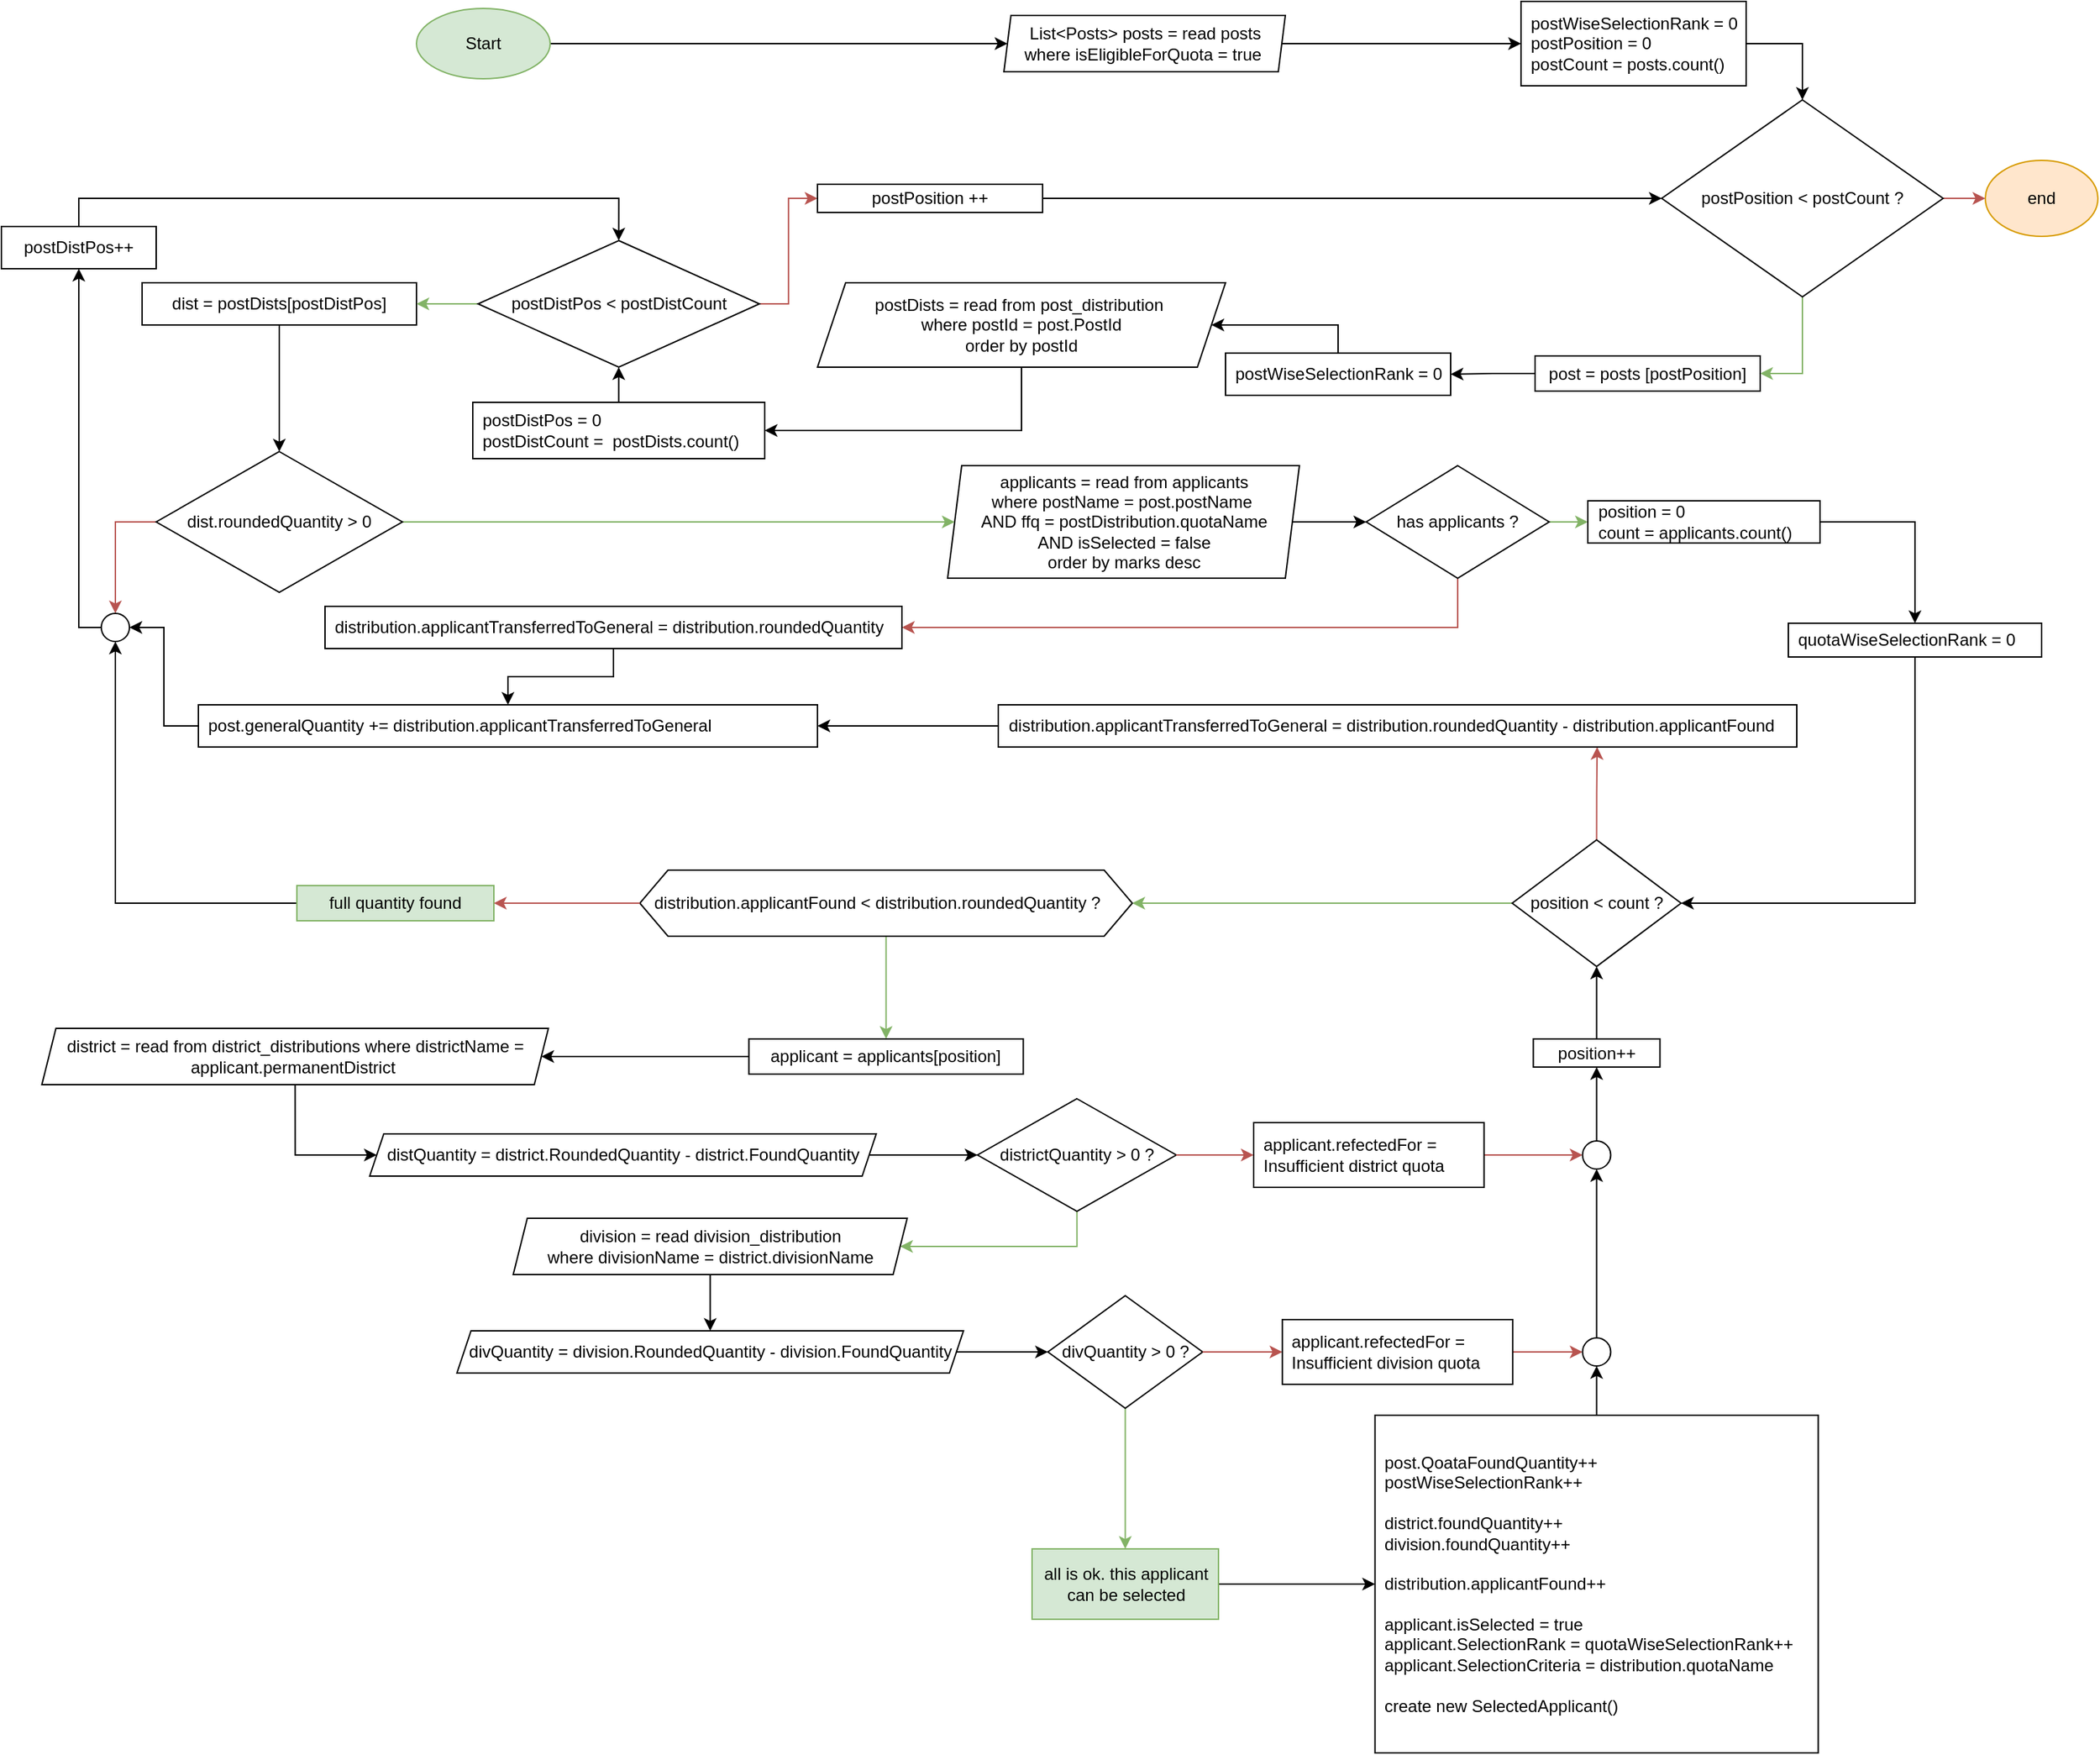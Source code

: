 <mxfile version="13.9.9" type="device"><diagram id="9UJMBM8zTuY1LgtH3UNk" name="Page-1"><mxGraphModel dx="2484" dy="1966" grid="1" gridSize="10" guides="1" tooltips="1" connect="1" arrows="1" fold="1" page="1" pageScale="1" pageWidth="850" pageHeight="1100" math="0" shadow="0"><root><mxCell id="0"/><mxCell id="1" parent="0"/><mxCell id="FHTp7uC5jlHnjgan6pRd-61" style="edgeStyle=orthogonalEdgeStyle;rounded=0;orthogonalLoop=1;jettySize=auto;html=1;exitX=1;exitY=0.5;exitDx=0;exitDy=0;" edge="1" parent="1" source="FHTp7uC5jlHnjgan6pRd-1" target="FHTp7uC5jlHnjgan6pRd-2"><mxGeometry relative="1" as="geometry"/></mxCell><mxCell id="FHTp7uC5jlHnjgan6pRd-1" value="Start" style="ellipse;whiteSpace=wrap;html=1;fillColor=#d5e8d4;strokeColor=#82b366;" vertex="1" parent="1"><mxGeometry x="-505" y="-395" width="95" height="50" as="geometry"/></mxCell><mxCell id="FHTp7uC5jlHnjgan6pRd-147" style="edgeStyle=orthogonalEdgeStyle;rounded=0;orthogonalLoop=1;jettySize=auto;html=1;exitX=1;exitY=0.5;exitDx=0;exitDy=0;entryX=0;entryY=0.5;entryDx=0;entryDy=0;" edge="1" parent="1" source="FHTp7uC5jlHnjgan6pRd-2" target="FHTp7uC5jlHnjgan6pRd-98"><mxGeometry relative="1" as="geometry"/></mxCell><mxCell id="FHTp7uC5jlHnjgan6pRd-2" value="List&amp;lt;Posts&amp;gt; posts = read posts where isEligibleForQuota = true&amp;nbsp;" style="shape=parallelogram;perimeter=parallelogramPerimeter;whiteSpace=wrap;html=1;fixedSize=1;size=5;" vertex="1" parent="1"><mxGeometry x="-87.5" y="-390" width="200" height="40" as="geometry"/></mxCell><mxCell id="FHTp7uC5jlHnjgan6pRd-16" value="applicant = applicants[position]" style="rounded=0;whiteSpace=wrap;html=1;" vertex="1" parent="1"><mxGeometry x="-268.75" y="337.5" width="195" height="25" as="geometry"/></mxCell><mxCell id="FHTp7uC5jlHnjgan6pRd-160" style="edgeStyle=orthogonalEdgeStyle;rounded=0;orthogonalLoop=1;jettySize=auto;html=1;exitX=0.5;exitY=1;exitDx=0;exitDy=0;entryX=0;entryY=0.5;entryDx=0;entryDy=0;" edge="1" parent="1" source="FHTp7uC5jlHnjgan6pRd-22" target="FHTp7uC5jlHnjgan6pRd-24"><mxGeometry relative="1" as="geometry"><Array as="points"><mxPoint x="-591.25" y="420"/></Array></mxGeometry></mxCell><mxCell id="FHTp7uC5jlHnjgan6pRd-22" value="district = read from district_distributions where districtName = applicant.permanentDistrict&amp;nbsp;" style="shape=parallelogram;perimeter=parallelogramPerimeter;whiteSpace=wrap;html=1;fixedSize=1;size=10;" vertex="1" parent="1"><mxGeometry x="-771.25" y="330" width="360" height="40" as="geometry"/></mxCell><mxCell id="FHTp7uC5jlHnjgan6pRd-27" style="edgeStyle=orthogonalEdgeStyle;rounded=0;orthogonalLoop=1;jettySize=auto;html=1;exitX=1;exitY=0.5;exitDx=0;exitDy=0;entryX=0;entryY=0.5;entryDx=0;entryDy=0;" edge="1" parent="1" source="FHTp7uC5jlHnjgan6pRd-24" target="FHTp7uC5jlHnjgan6pRd-26"><mxGeometry relative="1" as="geometry"/></mxCell><mxCell id="FHTp7uC5jlHnjgan6pRd-24" value="distQuantity = district.RoundedQuantity - district.FoundQuantity" style="shape=parallelogram;perimeter=parallelogramPerimeter;whiteSpace=wrap;html=1;fixedSize=1;size=10;" vertex="1" parent="1"><mxGeometry x="-538.25" y="405" width="360" height="30" as="geometry"/></mxCell><mxCell id="FHTp7uC5jlHnjgan6pRd-48" style="edgeStyle=orthogonalEdgeStyle;rounded=0;orthogonalLoop=1;jettySize=auto;html=1;entryX=0;entryY=0.5;entryDx=0;entryDy=0;fillColor=#f8cecc;strokeColor=#b85450;exitX=1;exitY=0.5;exitDx=0;exitDy=0;" edge="1" parent="1" source="FHTp7uC5jlHnjgan6pRd-164" target="FHTp7uC5jlHnjgan6pRd-46"><mxGeometry relative="1" as="geometry"><mxPoint x="3.75" y="1205" as="sourcePoint"/></mxGeometry></mxCell><mxCell id="FHTp7uC5jlHnjgan6pRd-153" style="edgeStyle=orthogonalEdgeStyle;rounded=0;orthogonalLoop=1;jettySize=auto;html=1;entryX=1;entryY=0.5;entryDx=0;entryDy=0;exitX=0.5;exitY=1;exitDx=0;exitDy=0;fillColor=#d5e8d4;strokeColor=#82b366;" edge="1" parent="1" source="FHTp7uC5jlHnjgan6pRd-26" target="FHTp7uC5jlHnjgan6pRd-28"><mxGeometry relative="1" as="geometry"><Array as="points"><mxPoint x="-35.25" y="485"/></Array></mxGeometry></mxCell><mxCell id="FHTp7uC5jlHnjgan6pRd-26" value="districtQuantity &amp;gt; 0 ?" style="rhombus;whiteSpace=wrap;html=1;" vertex="1" parent="1"><mxGeometry x="-106.25" y="380" width="141.25" height="80" as="geometry"/></mxCell><mxCell id="FHTp7uC5jlHnjgan6pRd-32" style="edgeStyle=orthogonalEdgeStyle;rounded=0;orthogonalLoop=1;jettySize=auto;html=1;exitX=0.5;exitY=1;exitDx=0;exitDy=0;entryX=0.5;entryY=0;entryDx=0;entryDy=0;" edge="1" parent="1" source="FHTp7uC5jlHnjgan6pRd-28" target="FHTp7uC5jlHnjgan6pRd-30"><mxGeometry relative="1" as="geometry"/></mxCell><mxCell id="FHTp7uC5jlHnjgan6pRd-28" value="division = read division_distribution &lt;br&gt;where divisionName = district.divisionName" style="shape=parallelogram;perimeter=parallelogramPerimeter;whiteSpace=wrap;html=1;fixedSize=1;size=10;" vertex="1" parent="1"><mxGeometry x="-436.25" y="465" width="280" height="40" as="geometry"/></mxCell><mxCell id="FHTp7uC5jlHnjgan6pRd-33" style="edgeStyle=orthogonalEdgeStyle;rounded=0;orthogonalLoop=1;jettySize=auto;html=1;exitX=1;exitY=0.5;exitDx=0;exitDy=0;" edge="1" parent="1" source="FHTp7uC5jlHnjgan6pRd-30" target="FHTp7uC5jlHnjgan6pRd-31"><mxGeometry relative="1" as="geometry"/></mxCell><mxCell id="FHTp7uC5jlHnjgan6pRd-30" value="divQuantity = division.RoundedQuantity - division.FoundQuantity" style="shape=parallelogram;perimeter=parallelogramPerimeter;whiteSpace=wrap;html=1;fixedSize=1;size=10;" vertex="1" parent="1"><mxGeometry x="-476.25" y="545" width="360" height="30" as="geometry"/></mxCell><mxCell id="FHTp7uC5jlHnjgan6pRd-35" style="edgeStyle=orthogonalEdgeStyle;rounded=0;orthogonalLoop=1;jettySize=auto;html=1;exitX=0.5;exitY=1;exitDx=0;exitDy=0;entryX=0.5;entryY=0;entryDx=0;entryDy=0;fillColor=#d5e8d4;strokeColor=#82b366;" edge="1" parent="1" source="FHTp7uC5jlHnjgan6pRd-31" target="FHTp7uC5jlHnjgan6pRd-40"><mxGeometry relative="1" as="geometry"/></mxCell><mxCell id="FHTp7uC5jlHnjgan6pRd-45" style="edgeStyle=orthogonalEdgeStyle;rounded=0;orthogonalLoop=1;jettySize=auto;html=1;exitX=1;exitY=0.5;exitDx=0;exitDy=0;entryX=0;entryY=0.5;entryDx=0;entryDy=0;fillColor=#f8cecc;strokeColor=#b85450;" edge="1" parent="1" source="FHTp7uC5jlHnjgan6pRd-175" target="FHTp7uC5jlHnjgan6pRd-42"><mxGeometry relative="1" as="geometry"><mxPoint x="243.75" y="560" as="sourcePoint"/></mxGeometry></mxCell><mxCell id="FHTp7uC5jlHnjgan6pRd-31" value="divQuantity &amp;gt; 0 ?" style="rhombus;whiteSpace=wrap;html=1;" vertex="1" parent="1"><mxGeometry x="-56.25" y="520" width="110" height="80" as="geometry"/></mxCell><mxCell id="FHTp7uC5jlHnjgan6pRd-44" style="edgeStyle=orthogonalEdgeStyle;rounded=0;orthogonalLoop=1;jettySize=auto;html=1;entryX=0.5;entryY=1;entryDx=0;entryDy=0;exitX=0.5;exitY=0;exitDx=0;exitDy=0;" edge="1" parent="1" source="FHTp7uC5jlHnjgan6pRd-34" target="FHTp7uC5jlHnjgan6pRd-42"><mxGeometry relative="1" as="geometry"><mxPoint x="-427.25" y="1741.5" as="sourcePoint"/></mxGeometry></mxCell><mxCell id="FHTp7uC5jlHnjgan6pRd-34" value="post.QoataFoundQuantity++&lt;br&gt;postWiseSelectionRank++&lt;br&gt;&lt;br&gt;district.foundQuantity++&lt;br&gt;division.foundQuantity++&lt;span style=&quot;text-align: center&quot;&gt;&lt;br&gt;&lt;/span&gt;&lt;br&gt;distribution.applicantFound++&lt;br&gt;&lt;br&gt;applicant.isSelected = true&lt;br&gt;applicant.SelectionRank = quotaWiseSelectionRank++&lt;br&gt;applicant.SelectionCriteria = distribution.quotaName&lt;br&gt;&lt;br&gt;create new SelectedApplicant()" style="rounded=0;whiteSpace=wrap;html=1;align=left;spacingLeft=5;spacingTop=4;spacingBottom=5;" vertex="1" parent="1"><mxGeometry x="176.25" y="605" width="315" height="240" as="geometry"/></mxCell><mxCell id="FHTp7uC5jlHnjgan6pRd-55" style="edgeStyle=orthogonalEdgeStyle;rounded=0;orthogonalLoop=1;jettySize=auto;html=1;exitX=0.5;exitY=1;exitDx=0;exitDy=0;entryX=1;entryY=0.5;entryDx=0;entryDy=0;" edge="1" parent="1" source="FHTp7uC5jlHnjgan6pRd-37" target="FHTp7uC5jlHnjgan6pRd-130"><mxGeometry relative="1" as="geometry"/></mxCell><mxCell id="FHTp7uC5jlHnjgan6pRd-37" value="quotaWiseSelectionRank = 0" style="rounded=0;whiteSpace=wrap;html=1;align=left;spacingLeft=5;" vertex="1" parent="1"><mxGeometry x="470" y="42" width="180" height="24" as="geometry"/></mxCell><mxCell id="FHTp7uC5jlHnjgan6pRd-41" style="edgeStyle=orthogonalEdgeStyle;rounded=0;orthogonalLoop=1;jettySize=auto;html=1;exitX=1;exitY=0.5;exitDx=0;exitDy=0;entryX=0;entryY=0.5;entryDx=0;entryDy=0;" edge="1" parent="1" source="FHTp7uC5jlHnjgan6pRd-40" target="FHTp7uC5jlHnjgan6pRd-34"><mxGeometry relative="1" as="geometry"><mxPoint x="-302.25" y="1741.286" as="targetPoint"/></mxGeometry></mxCell><mxCell id="FHTp7uC5jlHnjgan6pRd-40" value="all is ok. this applicant can be selected" style="rounded=0;whiteSpace=wrap;html=1;align=center;fillColor=#d5e8d4;strokeColor=#82b366;" vertex="1" parent="1"><mxGeometry x="-67.5" y="700" width="132.5" height="50" as="geometry"/></mxCell><mxCell id="FHTp7uC5jlHnjgan6pRd-43" style="edgeStyle=orthogonalEdgeStyle;rounded=0;orthogonalLoop=1;jettySize=auto;html=1;exitX=0.5;exitY=0;exitDx=0;exitDy=0;entryX=0.5;entryY=1;entryDx=0;entryDy=0;" edge="1" parent="1" source="FHTp7uC5jlHnjgan6pRd-46" target="FHTp7uC5jlHnjgan6pRd-50"><mxGeometry relative="1" as="geometry"><mxPoint x="-427.25" y="1241" as="targetPoint"/></mxGeometry></mxCell><mxCell id="FHTp7uC5jlHnjgan6pRd-42" value="" style="ellipse;whiteSpace=wrap;html=1;aspect=fixed;align=center;" vertex="1" parent="1"><mxGeometry x="323.75" y="550" width="20" height="20" as="geometry"/></mxCell><mxCell id="FHTp7uC5jlHnjgan6pRd-46" value="" style="ellipse;whiteSpace=wrap;html=1;aspect=fixed;align=center;" vertex="1" parent="1"><mxGeometry x="323.75" y="410" width="20" height="20" as="geometry"/></mxCell><mxCell id="FHTp7uC5jlHnjgan6pRd-47" style="edgeStyle=orthogonalEdgeStyle;rounded=0;orthogonalLoop=1;jettySize=auto;html=1;exitX=0.5;exitY=0;exitDx=0;exitDy=0;entryX=0.5;entryY=1;entryDx=0;entryDy=0;" edge="1" parent="1" source="FHTp7uC5jlHnjgan6pRd-42" target="FHTp7uC5jlHnjgan6pRd-46"><mxGeometry relative="1" as="geometry"><mxPoint x="-407.25" y="1595" as="sourcePoint"/><mxPoint x="-197.25" y="1065.0" as="targetPoint"/></mxGeometry></mxCell><mxCell id="FHTp7uC5jlHnjgan6pRd-51" style="edgeStyle=orthogonalEdgeStyle;rounded=0;orthogonalLoop=1;jettySize=auto;html=1;exitX=0;exitY=0.5;exitDx=0;exitDy=0;entryX=1;entryY=0.5;entryDx=0;entryDy=0;" edge="1" parent="1" source="FHTp7uC5jlHnjgan6pRd-16" target="FHTp7uC5jlHnjgan6pRd-22"><mxGeometry relative="1" as="geometry"><mxPoint x="-166.25" y="885" as="sourcePoint"/><mxPoint x="-26.25" y="945" as="targetPoint"/></mxGeometry></mxCell><mxCell id="FHTp7uC5jlHnjgan6pRd-133" style="edgeStyle=orthogonalEdgeStyle;rounded=0;orthogonalLoop=1;jettySize=auto;html=1;entryX=0.5;entryY=1;entryDx=0;entryDy=0;exitX=0.5;exitY=0;exitDx=0;exitDy=0;" edge="1" parent="1" source="FHTp7uC5jlHnjgan6pRd-50" target="FHTp7uC5jlHnjgan6pRd-130"><mxGeometry relative="1" as="geometry"/></mxCell><mxCell id="FHTp7uC5jlHnjgan6pRd-50" value="position++" style="rounded=0;whiteSpace=wrap;html=1;" vertex="1" parent="1"><mxGeometry x="288.75" y="337.5" width="90" height="20" as="geometry"/></mxCell><mxCell id="FHTp7uC5jlHnjgan6pRd-156" style="edgeStyle=orthogonalEdgeStyle;rounded=0;orthogonalLoop=1;jettySize=auto;html=1;entryX=1;entryY=0.5;entryDx=0;entryDy=0;exitX=0.5;exitY=1;exitDx=0;exitDy=0;" edge="1" parent="1" source="FHTp7uC5jlHnjgan6pRd-59" target="FHTp7uC5jlHnjgan6pRd-154"><mxGeometry relative="1" as="geometry"/></mxCell><mxCell id="FHTp7uC5jlHnjgan6pRd-59" value="postDists = read from post_distribution&amp;nbsp;&lt;br&gt;where postId = post.PostId&lt;br&gt;order by postId" style="shape=parallelogram;perimeter=parallelogramPerimeter;whiteSpace=wrap;html=1;fixedSize=1;align=center;" vertex="1" parent="1"><mxGeometry x="-220" y="-200" width="290" height="60" as="geometry"/></mxCell><mxCell id="FHTp7uC5jlHnjgan6pRd-148" style="edgeStyle=orthogonalEdgeStyle;rounded=0;orthogonalLoop=1;jettySize=auto;html=1;exitX=1;exitY=0.5;exitDx=0;exitDy=0;entryX=0;entryY=0.5;entryDx=0;entryDy=0;fillColor=#f8cecc;strokeColor=#b85450;" edge="1" parent="1" source="FHTp7uC5jlHnjgan6pRd-155" target="FHTp7uC5jlHnjgan6pRd-109"><mxGeometry relative="1" as="geometry"><mxPoint x="-332.5" y="-220" as="sourcePoint"/></mxGeometry></mxCell><mxCell id="FHTp7uC5jlHnjgan6pRd-69" value="dist = postDists[postDistPos]" style="rounded=0;whiteSpace=wrap;html=1;align=center;" vertex="1" parent="1"><mxGeometry x="-700" y="-200" width="195" height="30" as="geometry"/></mxCell><mxCell id="FHTp7uC5jlHnjgan6pRd-141" style="edgeStyle=orthogonalEdgeStyle;rounded=0;orthogonalLoop=1;jettySize=auto;html=1;exitX=1;exitY=0.5;exitDx=0;exitDy=0;entryX=0;entryY=0.5;entryDx=0;entryDy=0;" edge="1" parent="1" source="FHTp7uC5jlHnjgan6pRd-71" target="FHTp7uC5jlHnjgan6pRd-73"><mxGeometry relative="1" as="geometry"/></mxCell><mxCell id="FHTp7uC5jlHnjgan6pRd-71" value="applicants = read from applicants &lt;br&gt;where postName = post.postName&amp;nbsp;&lt;br&gt;AND ffq = postDistribution.quotaName&lt;br&gt;AND isSelected = false&lt;br&gt;order by marks desc" style="shape=parallelogram;perimeter=parallelogramPerimeter;whiteSpace=wrap;html=1;fixedSize=1;size=10;" vertex="1" parent="1"><mxGeometry x="-127.5" y="-70" width="250" height="80" as="geometry"/></mxCell><mxCell id="FHTp7uC5jlHnjgan6pRd-76" style="edgeStyle=orthogonalEdgeStyle;rounded=0;orthogonalLoop=1;jettySize=auto;html=1;exitX=1;exitY=0.5;exitDx=0;exitDy=0;entryX=0;entryY=0.5;entryDx=0;entryDy=0;fillColor=#d5e8d4;strokeColor=#82b366;" edge="1" parent="1" source="FHTp7uC5jlHnjgan6pRd-73" target="FHTp7uC5jlHnjgan6pRd-91"><mxGeometry relative="1" as="geometry"><mxPoint x="-255" y="368" as="targetPoint"/></mxGeometry></mxCell><mxCell id="FHTp7uC5jlHnjgan6pRd-83" style="edgeStyle=orthogonalEdgeStyle;rounded=0;orthogonalLoop=1;jettySize=auto;html=1;exitX=0.5;exitY=1;exitDx=0;exitDy=0;entryX=1;entryY=0.5;entryDx=0;entryDy=0;fillColor=#f8cecc;strokeColor=#b85450;" edge="1" parent="1" source="FHTp7uC5jlHnjgan6pRd-73" target="FHTp7uC5jlHnjgan6pRd-118"><mxGeometry relative="1" as="geometry"><mxPoint x="-1010" y="783" as="targetPoint"/></mxGeometry></mxCell><mxCell id="FHTp7uC5jlHnjgan6pRd-73" value="has applicants ?" style="rhombus;whiteSpace=wrap;html=1;" vertex="1" parent="1"><mxGeometry x="170" y="-70" width="130" height="80" as="geometry"/></mxCell><mxCell id="FHTp7uC5jlHnjgan6pRd-79" value="end" style="ellipse;whiteSpace=wrap;html=1;align=center;fillColor=#ffe6cc;strokeColor=#d79b00;" vertex="1" parent="1"><mxGeometry x="610" y="-287" width="80" height="54" as="geometry"/></mxCell><mxCell id="FHTp7uC5jlHnjgan6pRd-121" style="edgeStyle=orthogonalEdgeStyle;rounded=0;orthogonalLoop=1;jettySize=auto;html=1;exitX=1;exitY=0.5;exitDx=0;exitDy=0;entryX=0.5;entryY=0;entryDx=0;entryDy=0;" edge="1" parent="1" source="FHTp7uC5jlHnjgan6pRd-91" target="FHTp7uC5jlHnjgan6pRd-37"><mxGeometry relative="1" as="geometry"/></mxCell><mxCell id="FHTp7uC5jlHnjgan6pRd-91" value="position = 0&lt;br&gt;count = applicants.count()" style="rounded=0;whiteSpace=wrap;html=1;align=left;spacingLeft=5;" vertex="1" parent="1"><mxGeometry x="327.5" y="-45" width="165" height="30" as="geometry"/></mxCell><mxCell id="FHTp7uC5jlHnjgan6pRd-99" style="edgeStyle=orthogonalEdgeStyle;rounded=0;orthogonalLoop=1;jettySize=auto;html=1;entryX=1;entryY=0.5;entryDx=0;entryDy=0;exitX=0;exitY=0.5;exitDx=0;exitDy=0;" edge="1" parent="1" source="FHTp7uC5jlHnjgan6pRd-110" target="FHTp7uC5jlHnjgan6pRd-162"><mxGeometry relative="1" as="geometry"><mxPoint x="200" y="-170" as="targetPoint"/></mxGeometry></mxCell><mxCell id="FHTp7uC5jlHnjgan6pRd-144" style="edgeStyle=orthogonalEdgeStyle;rounded=0;orthogonalLoop=1;jettySize=auto;html=1;entryX=0.5;entryY=0;entryDx=0;entryDy=0;exitX=1;exitY=0.5;exitDx=0;exitDy=0;" edge="1" parent="1" source="FHTp7uC5jlHnjgan6pRd-98" target="FHTp7uC5jlHnjgan6pRd-142"><mxGeometry relative="1" as="geometry"/></mxCell><mxCell id="FHTp7uC5jlHnjgan6pRd-98" value="postWiseSelectionRank = 0&lt;br&gt;postPosition = 0&lt;br&gt;postCount = posts.count()" style="rounded=0;whiteSpace=wrap;html=1;align=left;spacingLeft=5;" vertex="1" parent="1"><mxGeometry x="280" y="-400" width="160" height="60" as="geometry"/></mxCell><mxCell id="FHTp7uC5jlHnjgan6pRd-104" style="edgeStyle=orthogonalEdgeStyle;rounded=0;orthogonalLoop=1;jettySize=auto;html=1;exitX=0;exitY=0.5;exitDx=0;exitDy=0;entryX=0.5;entryY=0;entryDx=0;entryDy=0;fillColor=#f8cecc;strokeColor=#b85450;" edge="1" parent="1" source="FHTp7uC5jlHnjgan6pRd-101" target="FHTp7uC5jlHnjgan6pRd-134"><mxGeometry relative="1" as="geometry"><mxPoint x="-665" y="0.5" as="targetPoint"/></mxGeometry></mxCell><mxCell id="FHTp7uC5jlHnjgan6pRd-151" style="edgeStyle=orthogonalEdgeStyle;rounded=0;orthogonalLoop=1;jettySize=auto;html=1;entryX=0;entryY=0.5;entryDx=0;entryDy=0;fillColor=#d5e8d4;strokeColor=#82b366;" edge="1" parent="1" source="FHTp7uC5jlHnjgan6pRd-101" target="FHTp7uC5jlHnjgan6pRd-71"><mxGeometry relative="1" as="geometry"><mxPoint x="-382" y="-30" as="targetPoint"/></mxGeometry></mxCell><mxCell id="FHTp7uC5jlHnjgan6pRd-101" value="dist.roundedQuantity &amp;gt; 0" style="rhombus;whiteSpace=wrap;html=1;" vertex="1" parent="1"><mxGeometry x="-690" y="-80" width="175" height="100" as="geometry"/></mxCell><mxCell id="FHTp7uC5jlHnjgan6pRd-108" style="edgeStyle=orthogonalEdgeStyle;rounded=0;orthogonalLoop=1;jettySize=auto;html=1;exitX=0.5;exitY=0;exitDx=0;exitDy=0;entryX=0.5;entryY=0;entryDx=0;entryDy=0;" edge="1" parent="1" source="FHTp7uC5jlHnjgan6pRd-103" target="FHTp7uC5jlHnjgan6pRd-155"><mxGeometry relative="1" as="geometry"><mxPoint x="-515" y="-95" as="targetPoint"/></mxGeometry></mxCell><mxCell id="FHTp7uC5jlHnjgan6pRd-103" value="postDistPos++" style="rounded=0;whiteSpace=wrap;html=1;align=center;" vertex="1" parent="1"><mxGeometry x="-800" y="-240" width="110" height="30" as="geometry"/></mxCell><mxCell id="FHTp7uC5jlHnjgan6pRd-107" style="edgeStyle=orthogonalEdgeStyle;rounded=0;orthogonalLoop=1;jettySize=auto;html=1;exitX=0.5;exitY=1;exitDx=0;exitDy=0;entryX=0.5;entryY=0;entryDx=0;entryDy=0;" edge="1" parent="1" source="FHTp7uC5jlHnjgan6pRd-69" target="FHTp7uC5jlHnjgan6pRd-101"><mxGeometry relative="1" as="geometry"><mxPoint x="-260" y="-23" as="sourcePoint"/><mxPoint x="-500" y="-110" as="targetPoint"/></mxGeometry></mxCell><mxCell id="FHTp7uC5jlHnjgan6pRd-113" style="edgeStyle=orthogonalEdgeStyle;rounded=0;orthogonalLoop=1;jettySize=auto;html=1;" edge="1" parent="1" source="FHTp7uC5jlHnjgan6pRd-109" target="FHTp7uC5jlHnjgan6pRd-142"><mxGeometry relative="1" as="geometry"/></mxCell><mxCell id="FHTp7uC5jlHnjgan6pRd-109" value="&lt;span style=&quot;text-align: left&quot;&gt;postPosition ++&lt;/span&gt;" style="rounded=0;whiteSpace=wrap;html=1;" vertex="1" parent="1"><mxGeometry x="-220" y="-270" width="160" height="20" as="geometry"/></mxCell><mxCell id="FHTp7uC5jlHnjgan6pRd-110" value="post = posts [postPosition]" style="rounded=0;whiteSpace=wrap;html=1;" vertex="1" parent="1"><mxGeometry x="290" y="-148" width="160" height="25" as="geometry"/></mxCell><mxCell id="FHTp7uC5jlHnjgan6pRd-119" style="edgeStyle=orthogonalEdgeStyle;rounded=0;orthogonalLoop=1;jettySize=auto;html=1;exitX=0;exitY=0.5;exitDx=0;exitDy=0;entryX=1;entryY=0.5;entryDx=0;entryDy=0;" edge="1" parent="1" source="FHTp7uC5jlHnjgan6pRd-172" target="FHTp7uC5jlHnjgan6pRd-134"><mxGeometry relative="1" as="geometry"/></mxCell><mxCell id="FHTp7uC5jlHnjgan6pRd-173" style="edgeStyle=orthogonalEdgeStyle;rounded=0;orthogonalLoop=1;jettySize=auto;html=1;exitX=0.5;exitY=1;exitDx=0;exitDy=0;entryX=0.5;entryY=0;entryDx=0;entryDy=0;strokeColor=#000000;" edge="1" parent="1" source="FHTp7uC5jlHnjgan6pRd-118" target="FHTp7uC5jlHnjgan6pRd-172"><mxGeometry relative="1" as="geometry"/></mxCell><mxCell id="FHTp7uC5jlHnjgan6pRd-118" value="distribution.applicantTransferredToGeneral = distribution.roundedQuantity" style="rounded=0;whiteSpace=wrap;html=1;align=left;spacingLeft=5;" vertex="1" parent="1"><mxGeometry x="-570" y="30" width="410" height="30" as="geometry"/></mxCell><mxCell id="FHTp7uC5jlHnjgan6pRd-123" style="edgeStyle=orthogonalEdgeStyle;rounded=0;orthogonalLoop=1;jettySize=auto;html=1;exitX=0.5;exitY=1;exitDx=0;exitDy=0;entryX=0.5;entryY=0;entryDx=0;entryDy=0;fillColor=#d5e8d4;strokeColor=#82b366;" edge="1" parent="1" source="FHTp7uC5jlHnjgan6pRd-161" target="FHTp7uC5jlHnjgan6pRd-16"><mxGeometry relative="1" as="geometry"/></mxCell><mxCell id="FHTp7uC5jlHnjgan6pRd-126" style="edgeStyle=orthogonalEdgeStyle;rounded=0;orthogonalLoop=1;jettySize=auto;html=1;exitX=0;exitY=0.5;exitDx=0;exitDy=0;entryX=0.5;entryY=1;entryDx=0;entryDy=0;fillColor=#f8cecc;" edge="1" parent="1" source="FHTp7uC5jlHnjgan6pRd-170" target="FHTp7uC5jlHnjgan6pRd-134"><mxGeometry relative="1" as="geometry"><mxPoint x="-630" y="105" as="targetPoint"/></mxGeometry></mxCell><mxCell id="FHTp7uC5jlHnjgan6pRd-127" style="edgeStyle=orthogonalEdgeStyle;rounded=0;orthogonalLoop=1;jettySize=auto;html=1;exitX=0;exitY=0.5;exitDx=0;exitDy=0;entryX=0.5;entryY=1;entryDx=0;entryDy=0;" edge="1" parent="1" source="FHTp7uC5jlHnjgan6pRd-134" target="FHTp7uC5jlHnjgan6pRd-103"><mxGeometry relative="1" as="geometry"><mxPoint x="-740" y="49" as="targetPoint"/><Array as="points"><mxPoint x="-745" y="45"/></Array></mxGeometry></mxCell><mxCell id="FHTp7uC5jlHnjgan6pRd-132" style="edgeStyle=orthogonalEdgeStyle;rounded=0;orthogonalLoop=1;jettySize=auto;html=1;exitX=0;exitY=0.5;exitDx=0;exitDy=0;entryX=1;entryY=0.5;entryDx=0;entryDy=0;fillColor=#d5e8d4;strokeColor=#82b366;" edge="1" parent="1" source="FHTp7uC5jlHnjgan6pRd-130" target="FHTp7uC5jlHnjgan6pRd-161"><mxGeometry relative="1" as="geometry"/></mxCell><mxCell id="FHTp7uC5jlHnjgan6pRd-169" style="edgeStyle=orthogonalEdgeStyle;rounded=0;orthogonalLoop=1;jettySize=auto;html=1;exitX=0.5;exitY=0;exitDx=0;exitDy=0;entryX=0.75;entryY=1;entryDx=0;entryDy=0;fillColor=#f8cecc;strokeColor=#b85450;" edge="1" parent="1" source="FHTp7uC5jlHnjgan6pRd-130" target="FHTp7uC5jlHnjgan6pRd-168"><mxGeometry relative="1" as="geometry"/></mxCell><mxCell id="FHTp7uC5jlHnjgan6pRd-130" value="position &amp;lt; count ?" style="rhombus;whiteSpace=wrap;html=1;" vertex="1" parent="1"><mxGeometry x="273.75" y="196" width="120" height="90" as="geometry"/></mxCell><mxCell id="FHTp7uC5jlHnjgan6pRd-134" value="" style="ellipse;whiteSpace=wrap;html=1;aspect=fixed;align=center;" vertex="1" parent="1"><mxGeometry x="-729" y="35" width="20" height="20" as="geometry"/></mxCell><mxCell id="FHTp7uC5jlHnjgan6pRd-146" style="edgeStyle=orthogonalEdgeStyle;rounded=0;orthogonalLoop=1;jettySize=auto;html=1;exitX=1;exitY=0.5;exitDx=0;exitDy=0;fillColor=#f8cecc;strokeColor=#b85450;" edge="1" parent="1" source="FHTp7uC5jlHnjgan6pRd-142" target="FHTp7uC5jlHnjgan6pRd-79"><mxGeometry relative="1" as="geometry"/></mxCell><mxCell id="FHTp7uC5jlHnjgan6pRd-150" style="edgeStyle=orthogonalEdgeStyle;rounded=0;orthogonalLoop=1;jettySize=auto;html=1;entryX=1;entryY=0.5;entryDx=0;entryDy=0;fillColor=#d5e8d4;strokeColor=#82b366;" edge="1" parent="1" source="FHTp7uC5jlHnjgan6pRd-142" target="FHTp7uC5jlHnjgan6pRd-110"><mxGeometry relative="1" as="geometry"/></mxCell><mxCell id="FHTp7uC5jlHnjgan6pRd-142" value="postPosition &amp;lt; postCount ?" style="rhombus;whiteSpace=wrap;html=1;" vertex="1" parent="1"><mxGeometry x="380" y="-330" width="200" height="140" as="geometry"/></mxCell><mxCell id="FHTp7uC5jlHnjgan6pRd-157" style="edgeStyle=orthogonalEdgeStyle;rounded=0;orthogonalLoop=1;jettySize=auto;html=1;entryX=0.5;entryY=1;entryDx=0;entryDy=0;" edge="1" parent="1" source="FHTp7uC5jlHnjgan6pRd-154" target="FHTp7uC5jlHnjgan6pRd-155"><mxGeometry relative="1" as="geometry"/></mxCell><mxCell id="FHTp7uC5jlHnjgan6pRd-154" value="postDistPos = 0&lt;br&gt;postDistCount =&amp;nbsp;&lt;span style=&quot;text-align: center&quot;&gt;&amp;nbsp;postDists&lt;/span&gt;.count()" style="rounded=0;whiteSpace=wrap;html=1;align=left;spacingLeft=5;" vertex="1" parent="1"><mxGeometry x="-465" y="-115" width="207.5" height="40" as="geometry"/></mxCell><mxCell id="FHTp7uC5jlHnjgan6pRd-159" style="edgeStyle=orthogonalEdgeStyle;rounded=0;orthogonalLoop=1;jettySize=auto;html=1;entryX=1;entryY=0.5;entryDx=0;entryDy=0;fillColor=#d5e8d4;strokeColor=#82b366;" edge="1" parent="1" source="FHTp7uC5jlHnjgan6pRd-155" target="FHTp7uC5jlHnjgan6pRd-69"><mxGeometry relative="1" as="geometry"/></mxCell><mxCell id="FHTp7uC5jlHnjgan6pRd-155" value="postDistPos &amp;lt; postDistCount" style="rhombus;whiteSpace=wrap;html=1;align=center;" vertex="1" parent="1"><mxGeometry x="-461.25" y="-230" width="200" height="90" as="geometry"/></mxCell><mxCell id="FHTp7uC5jlHnjgan6pRd-161" value="distribution.applicantFound &amp;lt; distribution.roundedQuantity ?" style="shape=hexagon;perimeter=hexagonPerimeter2;whiteSpace=wrap;html=1;fixedSize=1;align=left;spacingLeft=8;" vertex="1" parent="1"><mxGeometry x="-346.25" y="217.5" width="350" height="47" as="geometry"/></mxCell><mxCell id="FHTp7uC5jlHnjgan6pRd-163" style="edgeStyle=orthogonalEdgeStyle;rounded=0;orthogonalLoop=1;jettySize=auto;html=1;exitX=0.5;exitY=0;exitDx=0;exitDy=0;entryX=1;entryY=0.5;entryDx=0;entryDy=0;" edge="1" parent="1" source="FHTp7uC5jlHnjgan6pRd-162" target="FHTp7uC5jlHnjgan6pRd-59"><mxGeometry relative="1" as="geometry"/></mxCell><mxCell id="FHTp7uC5jlHnjgan6pRd-162" value="postWiseSelectionRank = 0" style="rounded=0;whiteSpace=wrap;html=1;align=left;spacingLeft=5;" vertex="1" parent="1"><mxGeometry x="70" y="-150" width="160" height="30" as="geometry"/></mxCell><mxCell id="FHTp7uC5jlHnjgan6pRd-164" value="applicant.refectedFor = Insufficient district quota" style="rounded=0;whiteSpace=wrap;html=1;align=left;spacingLeft=5;" vertex="1" parent="1"><mxGeometry x="90" y="397" width="163.75" height="46" as="geometry"/></mxCell><mxCell id="FHTp7uC5jlHnjgan6pRd-165" style="edgeStyle=orthogonalEdgeStyle;rounded=0;orthogonalLoop=1;jettySize=auto;html=1;entryX=0;entryY=0.5;entryDx=0;entryDy=0;fillColor=#f8cecc;strokeColor=#b85450;exitX=1;exitY=0.5;exitDx=0;exitDy=0;" edge="1" parent="1" source="FHTp7uC5jlHnjgan6pRd-26" target="FHTp7uC5jlHnjgan6pRd-164"><mxGeometry relative="1" as="geometry"><mxPoint x="35" y="420" as="sourcePoint"/><mxPoint x="323.75" y="420" as="targetPoint"/></mxGeometry></mxCell><mxCell id="FHTp7uC5jlHnjgan6pRd-167" style="edgeStyle=orthogonalEdgeStyle;rounded=0;orthogonalLoop=1;jettySize=auto;html=1;exitX=1;exitY=0.5;exitDx=0;exitDy=0;entryX=0;entryY=0.5;entryDx=0;entryDy=0;fillColor=#f8cecc;strokeColor=#b85450;" edge="1" parent="1" source="FHTp7uC5jlHnjgan6pRd-31" target="FHTp7uC5jlHnjgan6pRd-175"><mxGeometry relative="1" as="geometry"><mxPoint x="53.75" y="560" as="sourcePoint"/><mxPoint x="113.75" y="560" as="targetPoint"/></mxGeometry></mxCell><mxCell id="FHTp7uC5jlHnjgan6pRd-174" style="edgeStyle=orthogonalEdgeStyle;rounded=0;orthogonalLoop=1;jettySize=auto;html=1;exitX=0;exitY=0.5;exitDx=0;exitDy=0;entryX=1;entryY=0.5;entryDx=0;entryDy=0;strokeColor=#000000;" edge="1" parent="1" source="FHTp7uC5jlHnjgan6pRd-168" target="FHTp7uC5jlHnjgan6pRd-172"><mxGeometry relative="1" as="geometry"/></mxCell><mxCell id="FHTp7uC5jlHnjgan6pRd-168" value="distribution.applicantTransferredToGeneral = distribution.roundedQuantity - distribution.applicantFound" style="rounded=0;whiteSpace=wrap;html=1;align=left;spacingLeft=5;" vertex="1" parent="1"><mxGeometry x="-91.5" y="100" width="567.5" height="30" as="geometry"/></mxCell><mxCell id="FHTp7uC5jlHnjgan6pRd-170" value="full quantity found" style="rounded=0;whiteSpace=wrap;html=1;fillColor=#d5e8d4;strokeColor=#82b366;" vertex="1" parent="1"><mxGeometry x="-590" y="228.5" width="140" height="25" as="geometry"/></mxCell><mxCell id="FHTp7uC5jlHnjgan6pRd-171" style="edgeStyle=orthogonalEdgeStyle;rounded=0;orthogonalLoop=1;jettySize=auto;html=1;exitX=0;exitY=0.5;exitDx=0;exitDy=0;entryX=1;entryY=0.5;entryDx=0;entryDy=0;fillColor=#f8cecc;strokeColor=#b85450;" edge="1" parent="1" source="FHTp7uC5jlHnjgan6pRd-161" target="FHTp7uC5jlHnjgan6pRd-170"><mxGeometry relative="1" as="geometry"><mxPoint x="-346.25" y="205" as="sourcePoint"/><mxPoint x="-719" y="55" as="targetPoint"/></mxGeometry></mxCell><mxCell id="FHTp7uC5jlHnjgan6pRd-172" value="post.generalQuantity += distribution.applicantTransferredToGeneral&amp;nbsp;" style="rounded=0;whiteSpace=wrap;html=1;align=left;spacingLeft=5;" vertex="1" parent="1"><mxGeometry x="-660" y="100" width="440" height="30" as="geometry"/></mxCell><mxCell id="FHTp7uC5jlHnjgan6pRd-175" value="applicant.refectedFor = Insufficient division quota" style="rounded=0;whiteSpace=wrap;html=1;align=left;spacingLeft=5;" vertex="1" parent="1"><mxGeometry x="110.38" y="537" width="163.75" height="46" as="geometry"/></mxCell></root></mxGraphModel></diagram></mxfile>
